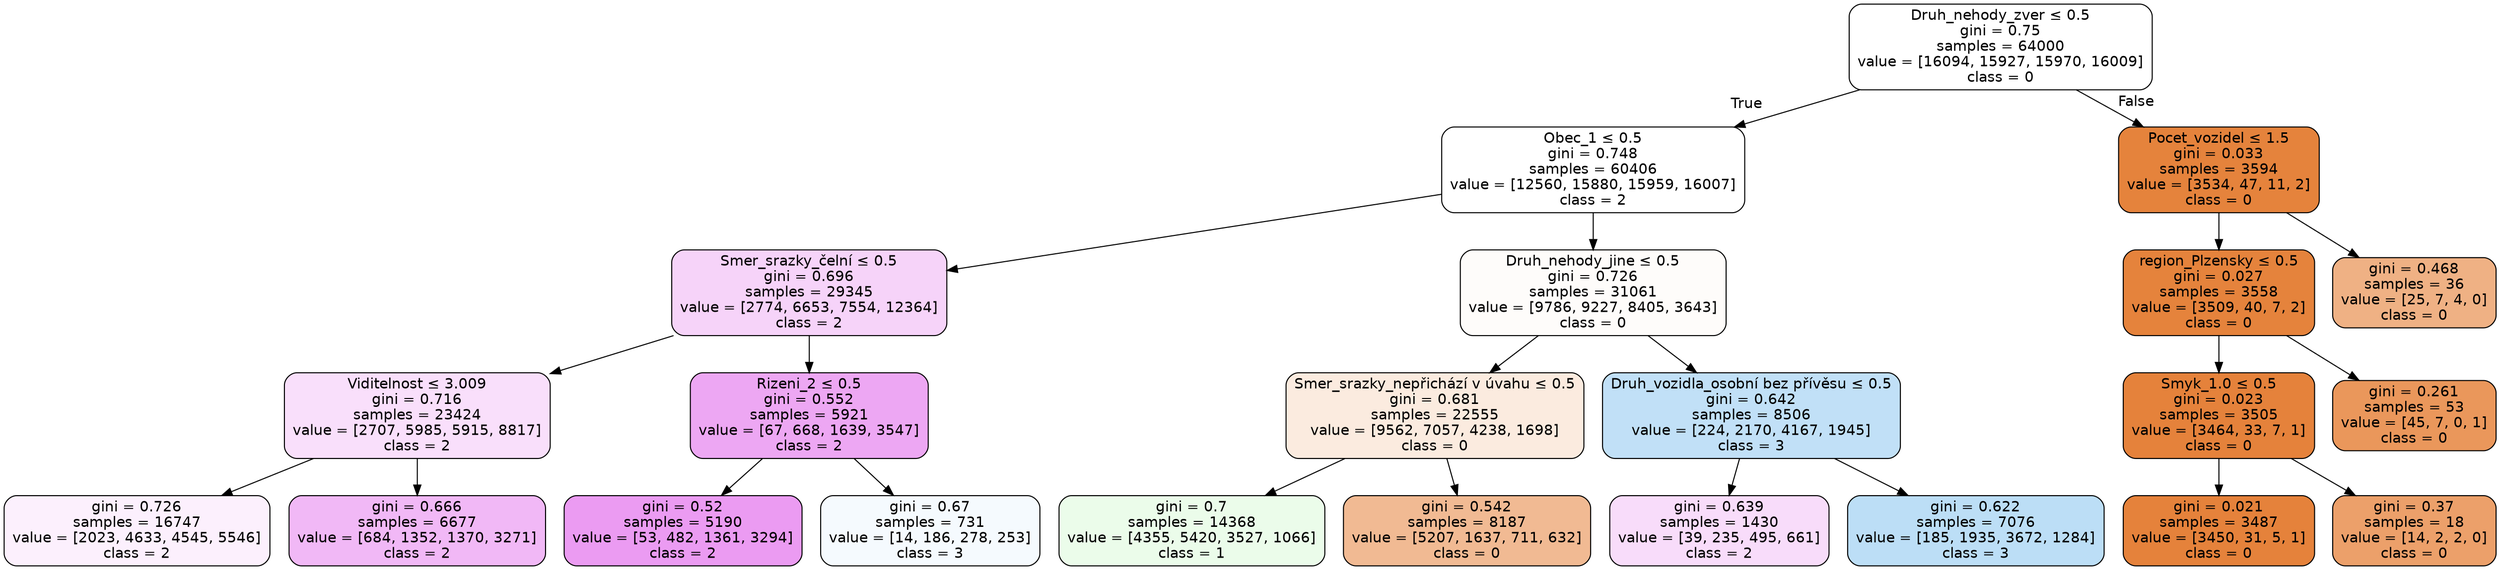 digraph Tree {
node [shape=box, style="filled, rounded", color="black", fontname="helvetica"] ;
edge [fontname="helvetica"] ;
0 [label=<Druh_nehody_zver &le; 0.5<br/>gini = 0.75<br/>samples = 64000<br/>value = [16094, 15927, 15970, 16009]<br/>class = 0>, fillcolor="#ffffff"] ;
1 [label=<Obec_1 &le; 0.5<br/>gini = 0.748<br/>samples = 60406<br/>value = [12560, 15880, 15959, 16007]<br/>class = 2>, fillcolor="#ffffff"] ;
0 -> 1 [labeldistance=2.5, labelangle=45, headlabel="True"] ;
3 [label=<Smer_srazky_čelní &le; 0.5<br/>gini = 0.696<br/>samples = 29345<br/>value = [2774, 6653, 7554, 12364]<br/>class = 2>, fillcolor="#f6d3f9"] ;
1 -> 3 ;
9 [label=<Viditelnost &le; 3.009<br/>gini = 0.716<br/>samples = 23424<br/>value = [2707, 5985, 5915, 8817]<br/>class = 2>, fillcolor="#f9dffb"] ;
3 -> 9 ;
11 [label=<gini = 0.726<br/>samples = 16747<br/>value = [2023, 4633, 4545, 5546]<br/>class = 2>, fillcolor="#fcf0fd"] ;
9 -> 11 ;
12 [label=<gini = 0.666<br/>samples = 6677<br/>value = [684, 1352, 1370, 3271]<br/>class = 2>, fillcolor="#f1b8f6"] ;
9 -> 12 ;
10 [label=<Rizeni_2 &le; 0.5<br/>gini = 0.552<br/>samples = 5921<br/>value = [67, 668, 1639, 3547]<br/>class = 2>, fillcolor="#eda7f3"] ;
3 -> 10 ;
15 [label=<gini = 0.52<br/>samples = 5190<br/>value = [53, 482, 1361, 3294]<br/>class = 2>, fillcolor="#eb9bf2"] ;
10 -> 15 ;
16 [label=<gini = 0.67<br/>samples = 731<br/>value = [14, 186, 278, 253]<br/>class = 3>, fillcolor="#f5fafe"] ;
10 -> 16 ;
4 [label=<Druh_nehody_jine &le; 0.5<br/>gini = 0.726<br/>samples = 31061<br/>value = [9786, 9227, 8405, 3643]<br/>class = 0>, fillcolor="#fefcfa"] ;
1 -> 4 ;
5 [label=<Smer_srazky_nepřichází v úvahu &le; 0.5<br/>gini = 0.681<br/>samples = 22555<br/>value = [9562, 7057, 4238, 1698]<br/>class = 0>, fillcolor="#fbebdf"] ;
4 -> 5 ;
7 [label=<gini = 0.7<br/>samples = 14368<br/>value = [4355, 5420, 3527, 1066]<br/>class = 1>, fillcolor="#ebfcea"] ;
5 -> 7 ;
8 [label=<gini = 0.542<br/>samples = 8187<br/>value = [5207, 1637, 711, 632]<br/>class = 0>, fillcolor="#f1ba93"] ;
5 -> 8 ;
6 [label=<Druh_vozidla_osobní bez přívěsu &le; 0.5<br/>gini = 0.642<br/>samples = 8506<br/>value = [224, 2170, 4167, 1945]<br/>class = 3>, fillcolor="#c1e0f7"] ;
4 -> 6 ;
13 [label=<gini = 0.639<br/>samples = 1430<br/>value = [39, 235, 495, 661]<br/>class = 2>, fillcolor="#f8dcfa"] ;
6 -> 13 ;
14 [label=<gini = 0.622<br/>samples = 7076<br/>value = [185, 1935, 3672, 1284]<br/>class = 3>, fillcolor="#bcdef6"] ;
6 -> 14 ;
2 [label=<Pocet_vozidel &le; 1.5<br/>gini = 0.033<br/>samples = 3594<br/>value = [3534, 47, 11, 2]<br/>class = 0>, fillcolor="#e5833c"] ;
0 -> 2 [labeldistance=2.5, labelangle=-45, headlabel="False"] ;
17 [label=<region_Plzensky &le; 0.5<br/>gini = 0.027<br/>samples = 3558<br/>value = [3509, 40, 7, 2]<br/>class = 0>, fillcolor="#e5833c"] ;
2 -> 17 ;
19 [label=<Smyk_1.0 &le; 0.5<br/>gini = 0.023<br/>samples = 3505<br/>value = [3464, 33, 7, 1]<br/>class = 0>, fillcolor="#e5823b"] ;
17 -> 19 ;
21 [label=<gini = 0.021<br/>samples = 3487<br/>value = [3450, 31, 5, 1]<br/>class = 0>, fillcolor="#e5823b"] ;
19 -> 21 ;
22 [label=<gini = 0.37<br/>samples = 18<br/>value = [14, 2, 2, 0]<br/>class = 0>, fillcolor="#eca06a"] ;
19 -> 22 ;
20 [label=<gini = 0.261<br/>samples = 53<br/>value = [45, 7, 0, 1]<br/>class = 0>, fillcolor="#ea975b"] ;
17 -> 20 ;
18 [label=<gini = 0.468<br/>samples = 36<br/>value = [25, 7, 4, 0]<br/>class = 0>, fillcolor="#efb184"] ;
2 -> 18 ;
}
